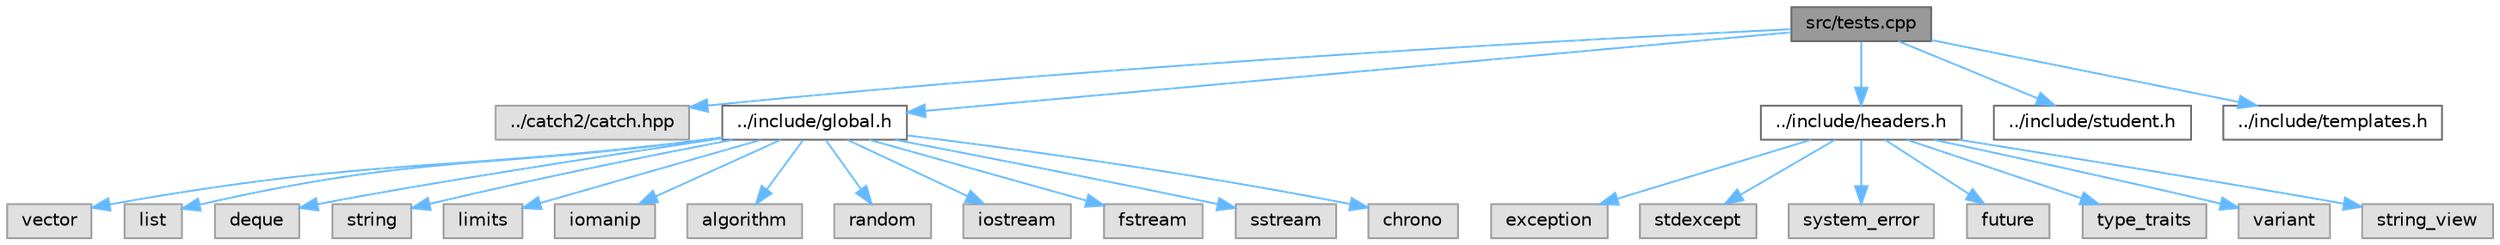 digraph "src/tests.cpp"
{
 // LATEX_PDF_SIZE
  bgcolor="transparent";
  edge [fontname=Helvetica,fontsize=10,labelfontname=Helvetica,labelfontsize=10];
  node [fontname=Helvetica,fontsize=10,shape=box,height=0.2,width=0.4];
  Node1 [id="Node000001",label="src/tests.cpp",height=0.2,width=0.4,color="gray40", fillcolor="grey60", style="filled", fontcolor="black",tooltip=" "];
  Node1 -> Node2 [id="edge25_Node000001_Node000002",color="steelblue1",style="solid",tooltip=" "];
  Node2 [id="Node000002",label="../catch2/catch.hpp",height=0.2,width=0.4,color="grey60", fillcolor="#E0E0E0", style="filled",tooltip=" "];
  Node1 -> Node3 [id="edge26_Node000001_Node000003",color="steelblue1",style="solid",tooltip=" "];
  Node3 [id="Node000003",label="../include/global.h",height=0.2,width=0.4,color="grey40", fillcolor="white", style="filled",URL="$global_8h.html",tooltip=" "];
  Node3 -> Node4 [id="edge27_Node000003_Node000004",color="steelblue1",style="solid",tooltip=" "];
  Node4 [id="Node000004",label="vector",height=0.2,width=0.4,color="grey60", fillcolor="#E0E0E0", style="filled",tooltip=" "];
  Node3 -> Node5 [id="edge28_Node000003_Node000005",color="steelblue1",style="solid",tooltip=" "];
  Node5 [id="Node000005",label="list",height=0.2,width=0.4,color="grey60", fillcolor="#E0E0E0", style="filled",tooltip=" "];
  Node3 -> Node6 [id="edge29_Node000003_Node000006",color="steelblue1",style="solid",tooltip=" "];
  Node6 [id="Node000006",label="deque",height=0.2,width=0.4,color="grey60", fillcolor="#E0E0E0", style="filled",tooltip=" "];
  Node3 -> Node7 [id="edge30_Node000003_Node000007",color="steelblue1",style="solid",tooltip=" "];
  Node7 [id="Node000007",label="string",height=0.2,width=0.4,color="grey60", fillcolor="#E0E0E0", style="filled",tooltip=" "];
  Node3 -> Node8 [id="edge31_Node000003_Node000008",color="steelblue1",style="solid",tooltip=" "];
  Node8 [id="Node000008",label="limits",height=0.2,width=0.4,color="grey60", fillcolor="#E0E0E0", style="filled",tooltip=" "];
  Node3 -> Node9 [id="edge32_Node000003_Node000009",color="steelblue1",style="solid",tooltip=" "];
  Node9 [id="Node000009",label="iomanip",height=0.2,width=0.4,color="grey60", fillcolor="#E0E0E0", style="filled",tooltip=" "];
  Node3 -> Node10 [id="edge33_Node000003_Node000010",color="steelblue1",style="solid",tooltip=" "];
  Node10 [id="Node000010",label="algorithm",height=0.2,width=0.4,color="grey60", fillcolor="#E0E0E0", style="filled",tooltip=" "];
  Node3 -> Node11 [id="edge34_Node000003_Node000011",color="steelblue1",style="solid",tooltip=" "];
  Node11 [id="Node000011",label="random",height=0.2,width=0.4,color="grey60", fillcolor="#E0E0E0", style="filled",tooltip=" "];
  Node3 -> Node12 [id="edge35_Node000003_Node000012",color="steelblue1",style="solid",tooltip=" "];
  Node12 [id="Node000012",label="iostream",height=0.2,width=0.4,color="grey60", fillcolor="#E0E0E0", style="filled",tooltip=" "];
  Node3 -> Node13 [id="edge36_Node000003_Node000013",color="steelblue1",style="solid",tooltip=" "];
  Node13 [id="Node000013",label="fstream",height=0.2,width=0.4,color="grey60", fillcolor="#E0E0E0", style="filled",tooltip=" "];
  Node3 -> Node14 [id="edge37_Node000003_Node000014",color="steelblue1",style="solid",tooltip=" "];
  Node14 [id="Node000014",label="sstream",height=0.2,width=0.4,color="grey60", fillcolor="#E0E0E0", style="filled",tooltip=" "];
  Node3 -> Node15 [id="edge38_Node000003_Node000015",color="steelblue1",style="solid",tooltip=" "];
  Node15 [id="Node000015",label="chrono",height=0.2,width=0.4,color="grey60", fillcolor="#E0E0E0", style="filled",tooltip=" "];
  Node1 -> Node16 [id="edge39_Node000001_Node000016",color="steelblue1",style="solid",tooltip=" "];
  Node16 [id="Node000016",label="../include/headers.h",height=0.2,width=0.4,color="grey40", fillcolor="white", style="filled",URL="$headers_8h.html",tooltip=" "];
  Node16 -> Node17 [id="edge40_Node000016_Node000017",color="steelblue1",style="solid",tooltip=" "];
  Node17 [id="Node000017",label="exception",height=0.2,width=0.4,color="grey60", fillcolor="#E0E0E0", style="filled",tooltip=" "];
  Node16 -> Node18 [id="edge41_Node000016_Node000018",color="steelblue1",style="solid",tooltip=" "];
  Node18 [id="Node000018",label="stdexcept",height=0.2,width=0.4,color="grey60", fillcolor="#E0E0E0", style="filled",tooltip=" "];
  Node16 -> Node19 [id="edge42_Node000016_Node000019",color="steelblue1",style="solid",tooltip=" "];
  Node19 [id="Node000019",label="system_error",height=0.2,width=0.4,color="grey60", fillcolor="#E0E0E0", style="filled",tooltip=" "];
  Node16 -> Node20 [id="edge43_Node000016_Node000020",color="steelblue1",style="solid",tooltip=" "];
  Node20 [id="Node000020",label="future",height=0.2,width=0.4,color="grey60", fillcolor="#E0E0E0", style="filled",tooltip=" "];
  Node16 -> Node21 [id="edge44_Node000016_Node000021",color="steelblue1",style="solid",tooltip=" "];
  Node21 [id="Node000021",label="type_traits",height=0.2,width=0.4,color="grey60", fillcolor="#E0E0E0", style="filled",tooltip=" "];
  Node16 -> Node22 [id="edge45_Node000016_Node000022",color="steelblue1",style="solid",tooltip=" "];
  Node22 [id="Node000022",label="variant",height=0.2,width=0.4,color="grey60", fillcolor="#E0E0E0", style="filled",tooltip=" "];
  Node16 -> Node23 [id="edge46_Node000016_Node000023",color="steelblue1",style="solid",tooltip=" "];
  Node23 [id="Node000023",label="string_view",height=0.2,width=0.4,color="grey60", fillcolor="#E0E0E0", style="filled",tooltip=" "];
  Node1 -> Node24 [id="edge47_Node000001_Node000024",color="steelblue1",style="solid",tooltip=" "];
  Node24 [id="Node000024",label="../include/student.h",height=0.2,width=0.4,color="grey40", fillcolor="white", style="filled",URL="$student_8h.html",tooltip=" "];
  Node1 -> Node25 [id="edge48_Node000001_Node000025",color="steelblue1",style="solid",tooltip=" "];
  Node25 [id="Node000025",label="../include/templates.h",height=0.2,width=0.4,color="grey40", fillcolor="white", style="filled",URL="$templates_8h.html",tooltip=" "];
}
